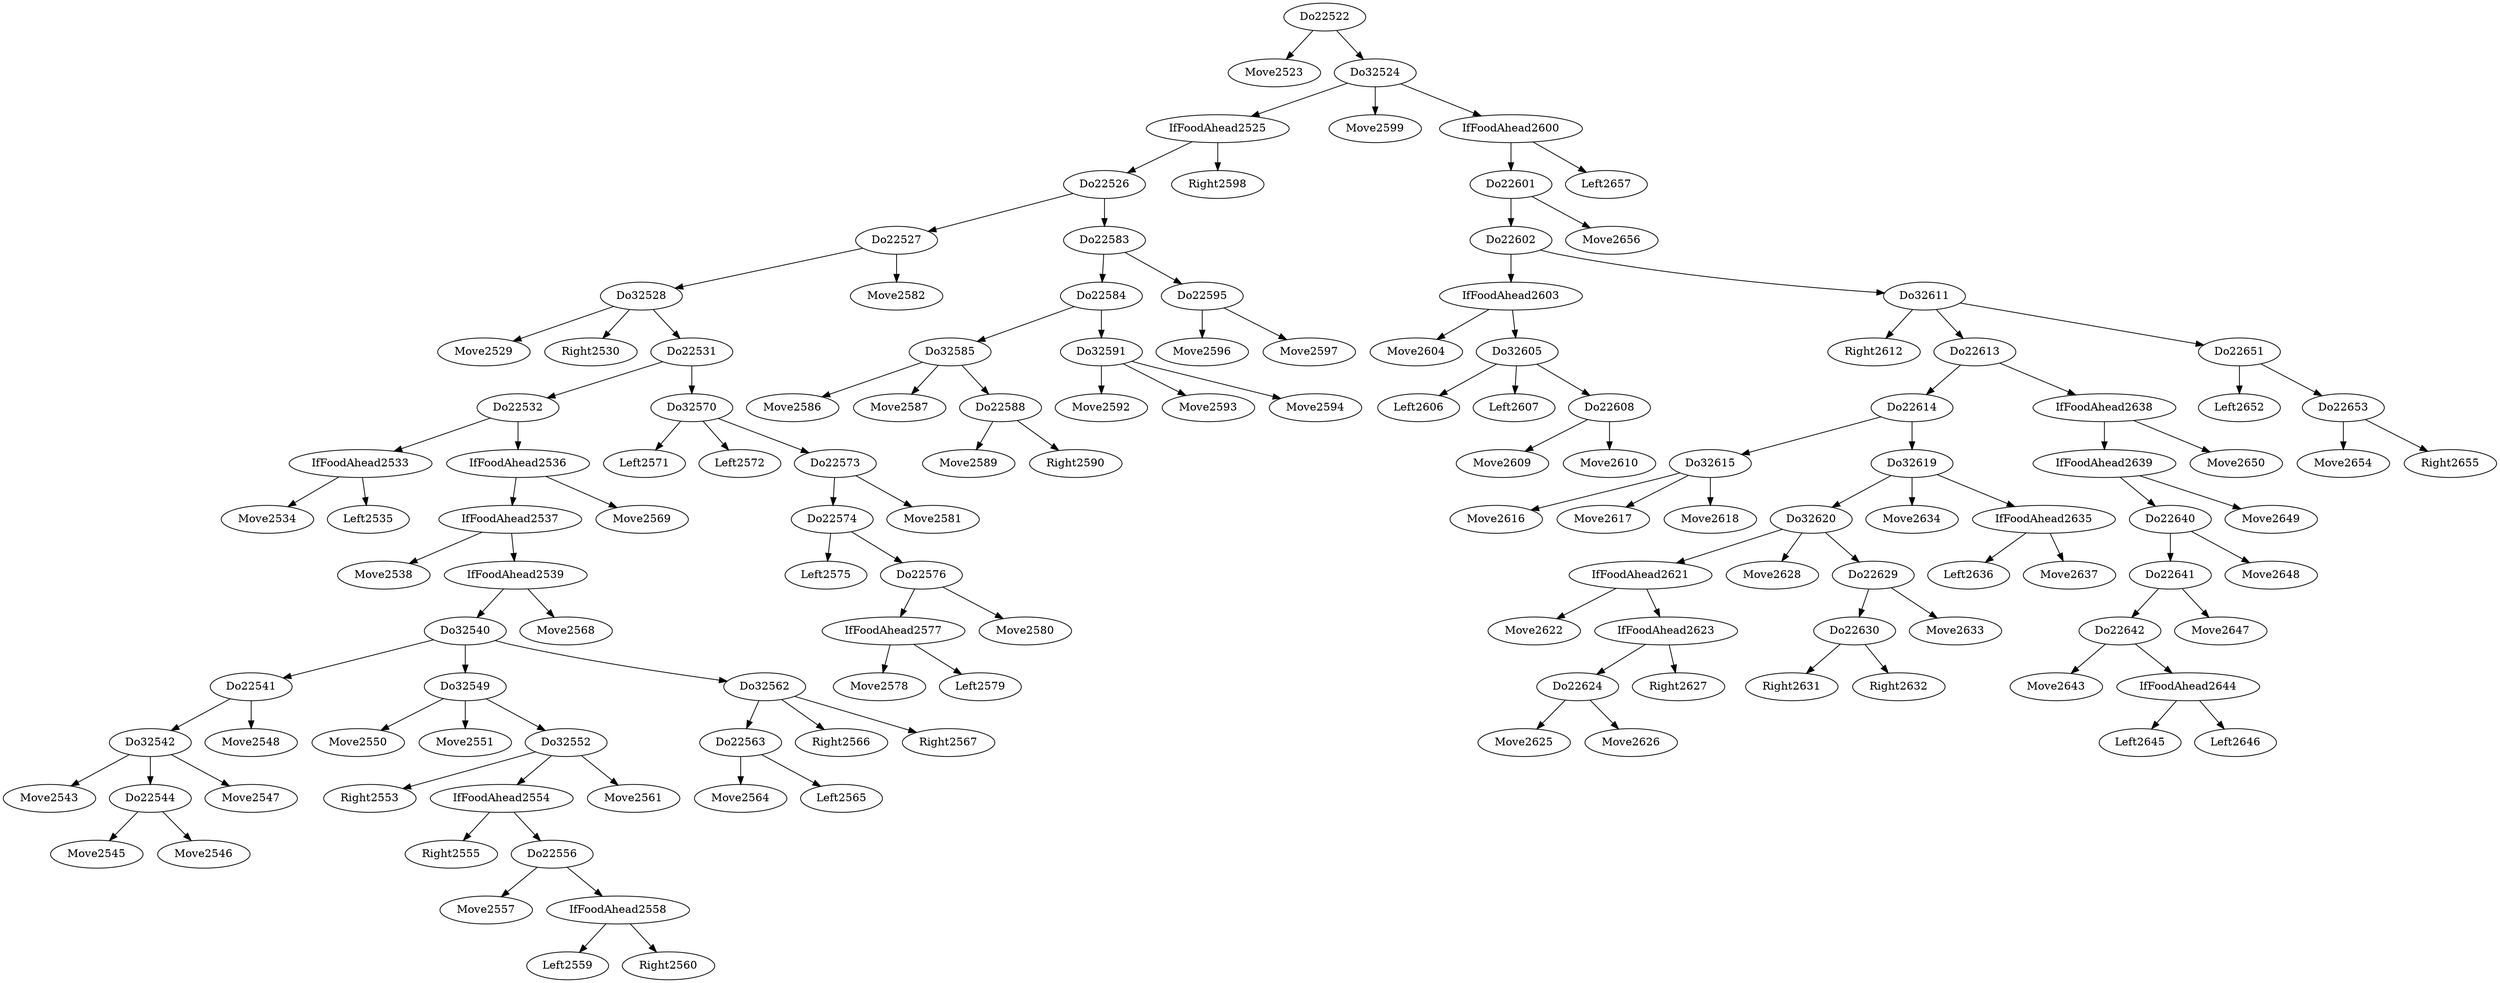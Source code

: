 digraph T {
	Do22522 -> Move2523
	Do32528 -> Move2529
	Do32528 -> Right2530
	IfFoodAhead2533 -> Move2534
	IfFoodAhead2533 -> Left2535
	Do22532 -> IfFoodAhead2533
	IfFoodAhead2537 -> Move2538
	Do32542 -> Move2543
	Do22544 -> Move2545
	Do22544 -> Move2546
	Do32542 -> Do22544
	Do32542 -> Move2547
	Do22541 -> Do32542
	Do22541 -> Move2548
	Do32540 -> Do22541
	Do32549 -> Move2550
	Do32549 -> Move2551
	Do32552 -> Right2553
	IfFoodAhead2554 -> Right2555
	Do22556 -> Move2557
	IfFoodAhead2558 -> Left2559
	IfFoodAhead2558 -> Right2560
	Do22556 -> IfFoodAhead2558
	IfFoodAhead2554 -> Do22556
	Do32552 -> IfFoodAhead2554
	Do32552 -> Move2561
	Do32549 -> Do32552
	Do32540 -> Do32549
	Do22563 -> Move2564
	Do22563 -> Left2565
	Do32562 -> Do22563
	Do32562 -> Right2566
	Do32562 -> Right2567
	Do32540 -> Do32562
	IfFoodAhead2539 -> Do32540
	IfFoodAhead2539 -> Move2568
	IfFoodAhead2537 -> IfFoodAhead2539
	IfFoodAhead2536 -> IfFoodAhead2537
	IfFoodAhead2536 -> Move2569
	Do22532 -> IfFoodAhead2536
	Do22531 -> Do22532
	Do32570 -> Left2571
	Do32570 -> Left2572
	Do22574 -> Left2575
	IfFoodAhead2577 -> Move2578
	IfFoodAhead2577 -> Left2579
	Do22576 -> IfFoodAhead2577
	Do22576 -> Move2580
	Do22574 -> Do22576
	Do22573 -> Do22574
	Do22573 -> Move2581
	Do32570 -> Do22573
	Do22531 -> Do32570
	Do32528 -> Do22531
	Do22527 -> Do32528
	Do22527 -> Move2582
	Do22526 -> Do22527
	Do32585 -> Move2586
	Do32585 -> Move2587
	Do22588 -> Move2589
	Do22588 -> Right2590
	Do32585 -> Do22588
	Do22584 -> Do32585
	Do32591 -> Move2592
	Do32591 -> Move2593
	Do32591 -> Move2594
	Do22584 -> Do32591
	Do22583 -> Do22584
	Do22595 -> Move2596
	Do22595 -> Move2597
	Do22583 -> Do22595
	Do22526 -> Do22583
	IfFoodAhead2525 -> Do22526
	IfFoodAhead2525 -> Right2598
	Do32524 -> IfFoodAhead2525
	Do32524 -> Move2599
	IfFoodAhead2603 -> Move2604
	Do32605 -> Left2606
	Do32605 -> Left2607
	Do22608 -> Move2609
	Do22608 -> Move2610
	Do32605 -> Do22608
	IfFoodAhead2603 -> Do32605
	Do22602 -> IfFoodAhead2603
	Do32611 -> Right2612
	Do32615 -> Move2616
	Do32615 -> Move2617
	Do32615 -> Move2618
	Do22614 -> Do32615
	IfFoodAhead2621 -> Move2622
	Do22624 -> Move2625
	Do22624 -> Move2626
	IfFoodAhead2623 -> Do22624
	IfFoodAhead2623 -> Right2627
	IfFoodAhead2621 -> IfFoodAhead2623
	Do32620 -> IfFoodAhead2621
	Do32620 -> Move2628
	Do22630 -> Right2631
	Do22630 -> Right2632
	Do22629 -> Do22630
	Do22629 -> Move2633
	Do32620 -> Do22629
	Do32619 -> Do32620
	Do32619 -> Move2634
	IfFoodAhead2635 -> Left2636
	IfFoodAhead2635 -> Move2637
	Do32619 -> IfFoodAhead2635
	Do22614 -> Do32619
	Do22613 -> Do22614
	Do22642 -> Move2643
	IfFoodAhead2644 -> Left2645
	IfFoodAhead2644 -> Left2646
	Do22642 -> IfFoodAhead2644
	Do22641 -> Do22642
	Do22641 -> Move2647
	Do22640 -> Do22641
	Do22640 -> Move2648
	IfFoodAhead2639 -> Do22640
	IfFoodAhead2639 -> Move2649
	IfFoodAhead2638 -> IfFoodAhead2639
	IfFoodAhead2638 -> Move2650
	Do22613 -> IfFoodAhead2638
	Do32611 -> Do22613
	Do22651 -> Left2652
	Do22653 -> Move2654
	Do22653 -> Right2655
	Do22651 -> Do22653
	Do32611 -> Do22651
	Do22602 -> Do32611
	Do22601 -> Do22602
	Do22601 -> Move2656
	IfFoodAhead2600 -> Do22601
	IfFoodAhead2600 -> Left2657
	Do32524 -> IfFoodAhead2600
	Do22522 -> Do32524
}

